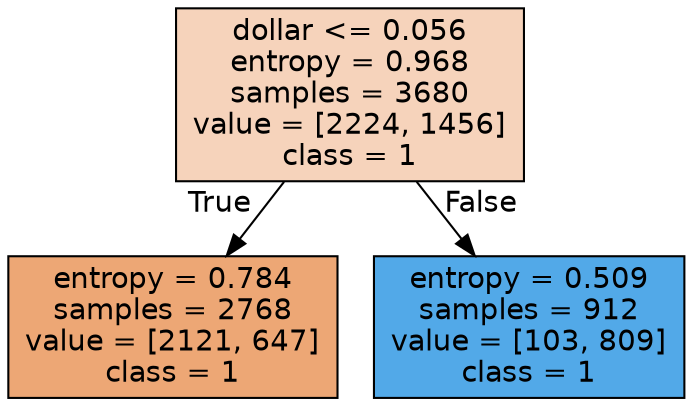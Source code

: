 digraph Tree {
node [shape=box, style="filled", color="black", fontname="helvetica"] ;
edge [fontname="helvetica"] ;
0 [label="dollar <= 0.056\nentropy = 0.968\nsamples = 3680\nvalue = [2224, 1456]\nclass = 1", fillcolor="#f6d3bb"] ;
1 [label="entropy = 0.784\nsamples = 2768\nvalue = [2121, 647]\nclass = 1", fillcolor="#eda775"] ;
0 -> 1 [labeldistance=2.5, labelangle=45, headlabel="True"] ;
2 [label="entropy = 0.509\nsamples = 912\nvalue = [103, 809]\nclass = 1", fillcolor="#52a9e8"] ;
0 -> 2 [labeldistance=2.5, labelangle=-45, headlabel="False"] ;
}